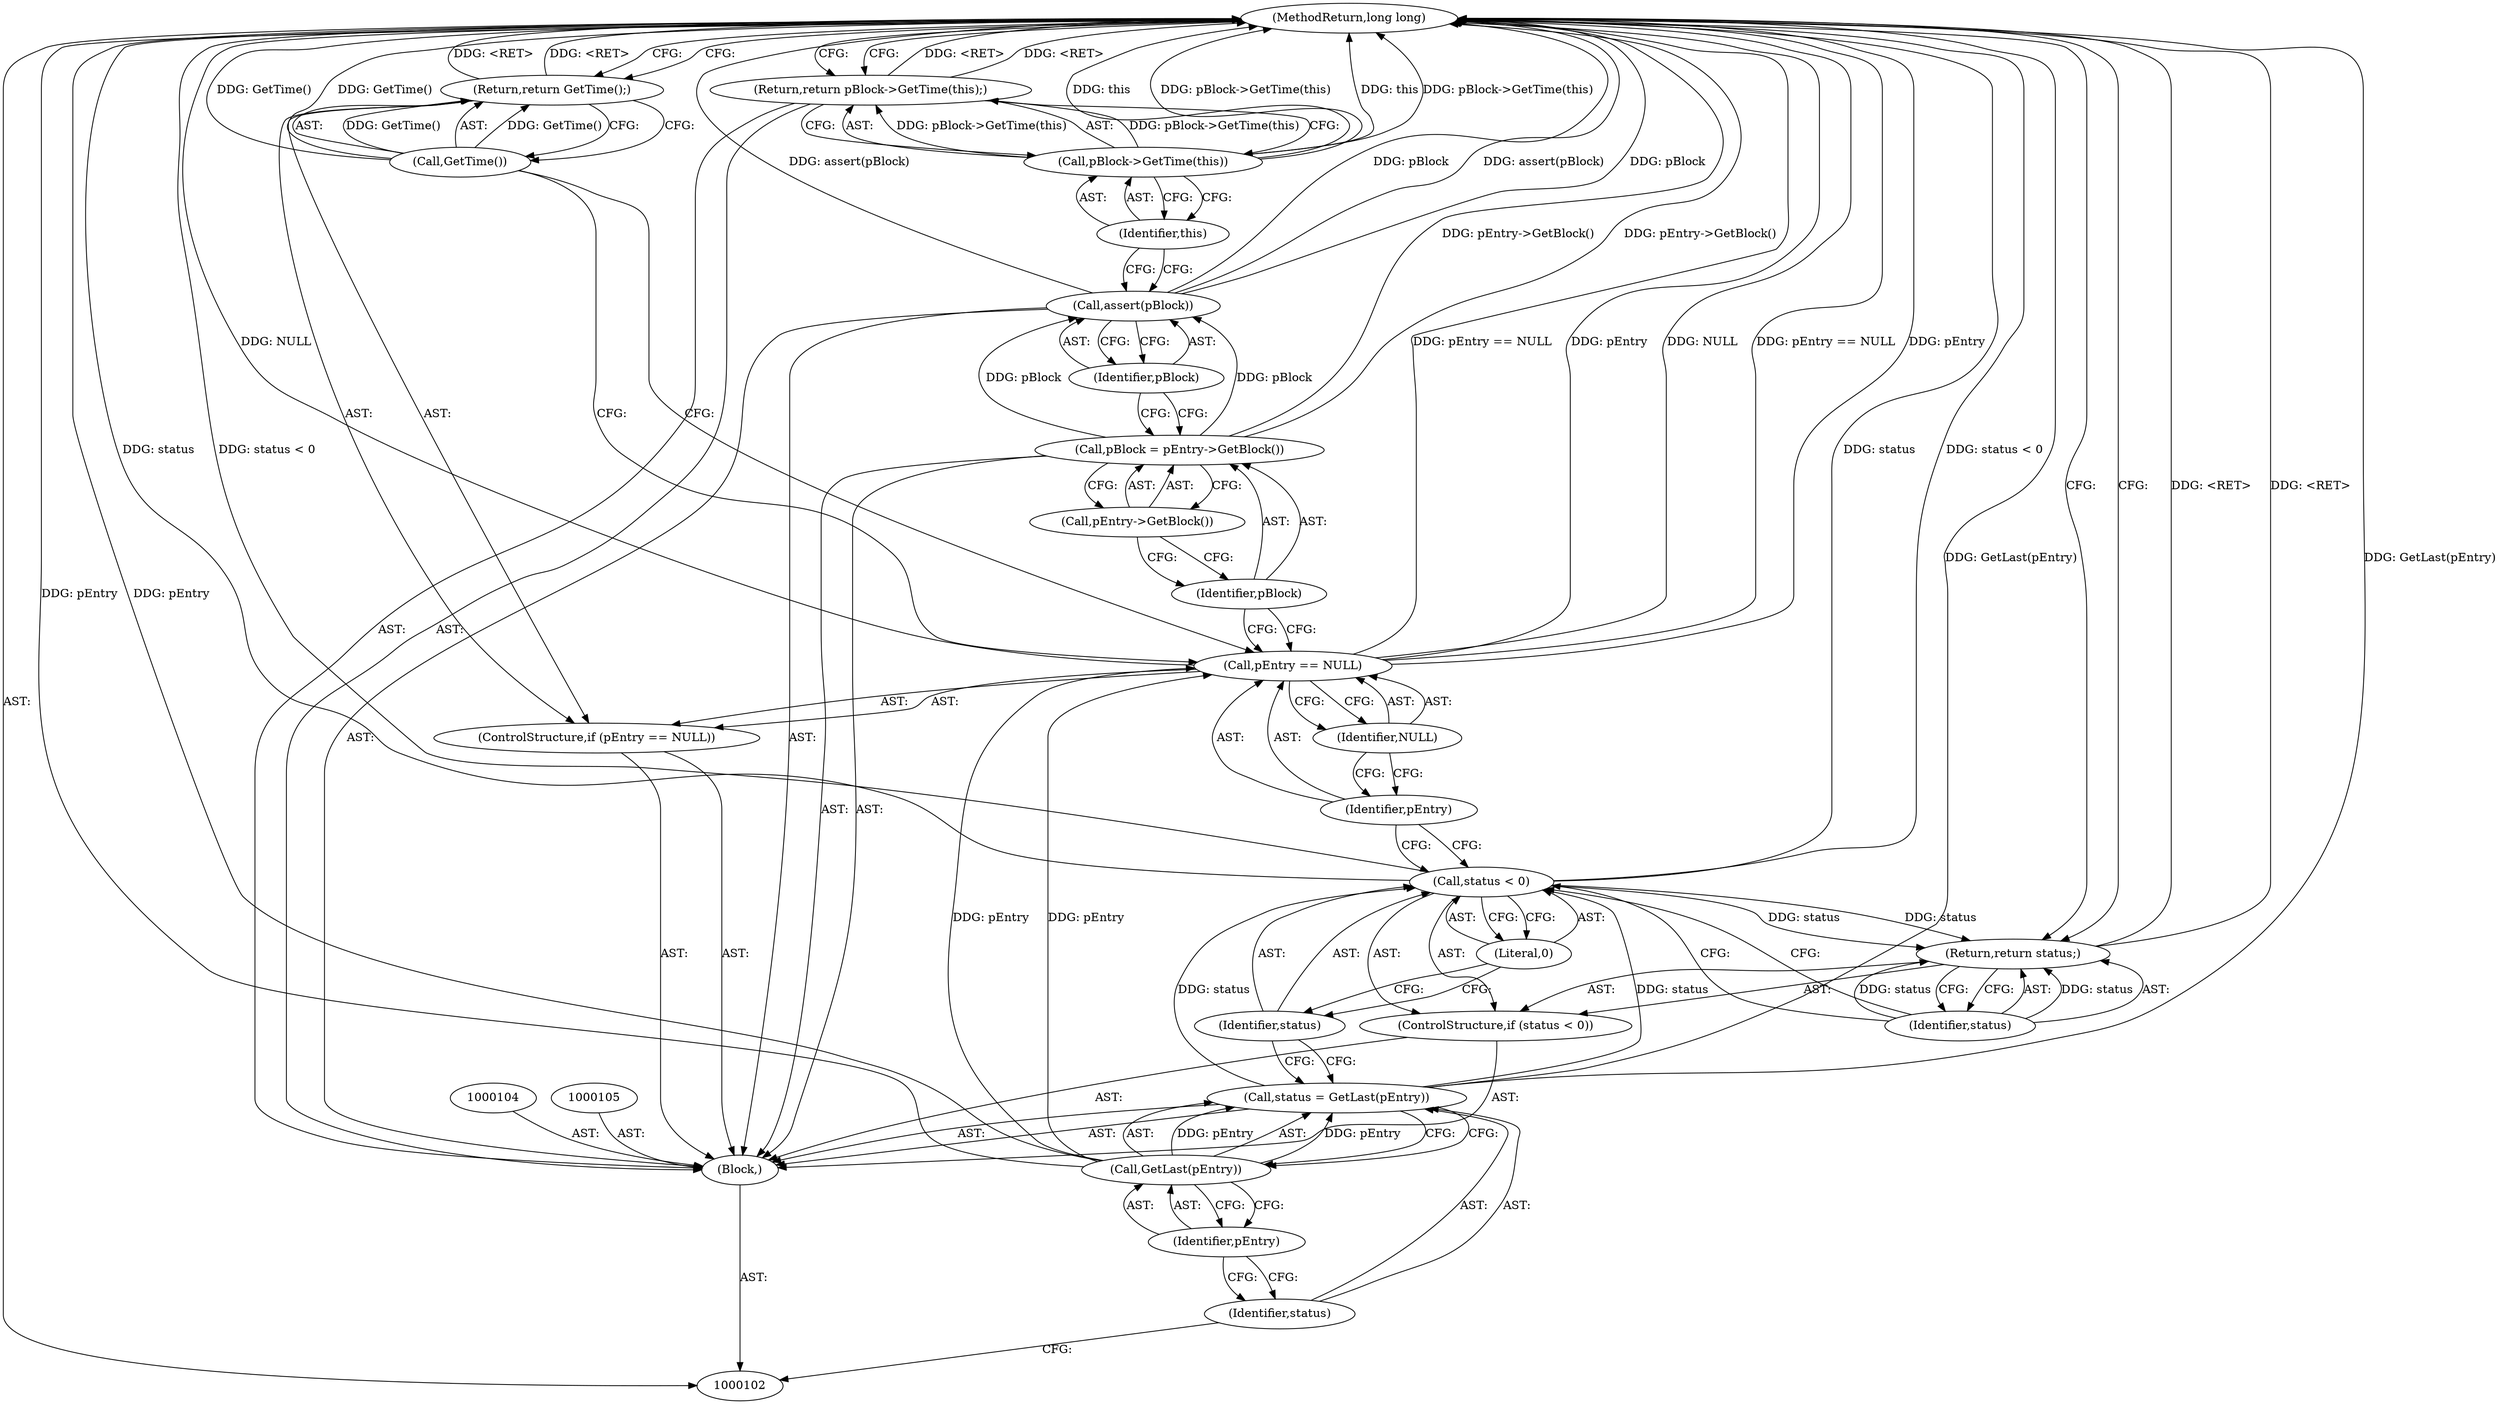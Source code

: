 digraph "1_Android_04839626ed859623901ebd3a5fd483982186b59d_103" {
"1000130" [label="(MethodReturn,long long)"];
"1000126" [label="(Identifier,pBlock)"];
"1000125" [label="(Call,assert(pBlock))"];
"1000128" [label="(Call,pBlock->GetTime(this))"];
"1000129" [label="(Identifier,this)"];
"1000127" [label="(Return,return pBlock->GetTime(this);)"];
"1000103" [label="(Block,)"];
"1000106" [label="(Call,status = GetLast(pEntry))"];
"1000107" [label="(Identifier,status)"];
"1000108" [label="(Call,GetLast(pEntry))"];
"1000109" [label="(Identifier,pEntry)"];
"1000113" [label="(Literal,0)"];
"1000110" [label="(ControlStructure,if (status < 0))"];
"1000111" [label="(Call,status < 0)"];
"1000112" [label="(Identifier,status)"];
"1000115" [label="(Identifier,status)"];
"1000114" [label="(Return,return status;)"];
"1000119" [label="(Identifier,NULL)"];
"1000116" [label="(ControlStructure,if (pEntry == NULL))"];
"1000117" [label="(Call,pEntry == NULL)"];
"1000118" [label="(Identifier,pEntry)"];
"1000121" [label="(Call,GetTime())"];
"1000120" [label="(Return,return GetTime();)"];
"1000122" [label="(Call,pBlock = pEntry->GetBlock())"];
"1000123" [label="(Identifier,pBlock)"];
"1000124" [label="(Call,pEntry->GetBlock())"];
"1000130" -> "1000102"  [label="AST: "];
"1000130" -> "1000114"  [label="CFG: "];
"1000130" -> "1000120"  [label="CFG: "];
"1000130" -> "1000127"  [label="CFG: "];
"1000127" -> "1000130"  [label="DDG: <RET>"];
"1000120" -> "1000130"  [label="DDG: <RET>"];
"1000117" -> "1000130"  [label="DDG: pEntry == NULL"];
"1000117" -> "1000130"  [label="DDG: pEntry"];
"1000117" -> "1000130"  [label="DDG: NULL"];
"1000125" -> "1000130"  [label="DDG: pBlock"];
"1000125" -> "1000130"  [label="DDG: assert(pBlock)"];
"1000106" -> "1000130"  [label="DDG: GetLast(pEntry)"];
"1000128" -> "1000130"  [label="DDG: this"];
"1000128" -> "1000130"  [label="DDG: pBlock->GetTime(this)"];
"1000121" -> "1000130"  [label="DDG: GetTime()"];
"1000111" -> "1000130"  [label="DDG: status"];
"1000111" -> "1000130"  [label="DDG: status < 0"];
"1000122" -> "1000130"  [label="DDG: pEntry->GetBlock()"];
"1000108" -> "1000130"  [label="DDG: pEntry"];
"1000114" -> "1000130"  [label="DDG: <RET>"];
"1000126" -> "1000125"  [label="AST: "];
"1000126" -> "1000122"  [label="CFG: "];
"1000125" -> "1000126"  [label="CFG: "];
"1000125" -> "1000103"  [label="AST: "];
"1000125" -> "1000126"  [label="CFG: "];
"1000126" -> "1000125"  [label="AST: "];
"1000129" -> "1000125"  [label="CFG: "];
"1000125" -> "1000130"  [label="DDG: pBlock"];
"1000125" -> "1000130"  [label="DDG: assert(pBlock)"];
"1000122" -> "1000125"  [label="DDG: pBlock"];
"1000128" -> "1000127"  [label="AST: "];
"1000128" -> "1000129"  [label="CFG: "];
"1000129" -> "1000128"  [label="AST: "];
"1000127" -> "1000128"  [label="CFG: "];
"1000128" -> "1000130"  [label="DDG: this"];
"1000128" -> "1000130"  [label="DDG: pBlock->GetTime(this)"];
"1000128" -> "1000127"  [label="DDG: pBlock->GetTime(this)"];
"1000129" -> "1000128"  [label="AST: "];
"1000129" -> "1000125"  [label="CFG: "];
"1000128" -> "1000129"  [label="CFG: "];
"1000127" -> "1000103"  [label="AST: "];
"1000127" -> "1000128"  [label="CFG: "];
"1000128" -> "1000127"  [label="AST: "];
"1000130" -> "1000127"  [label="CFG: "];
"1000127" -> "1000130"  [label="DDG: <RET>"];
"1000128" -> "1000127"  [label="DDG: pBlock->GetTime(this)"];
"1000103" -> "1000102"  [label="AST: "];
"1000104" -> "1000103"  [label="AST: "];
"1000105" -> "1000103"  [label="AST: "];
"1000106" -> "1000103"  [label="AST: "];
"1000110" -> "1000103"  [label="AST: "];
"1000116" -> "1000103"  [label="AST: "];
"1000122" -> "1000103"  [label="AST: "];
"1000125" -> "1000103"  [label="AST: "];
"1000127" -> "1000103"  [label="AST: "];
"1000106" -> "1000103"  [label="AST: "];
"1000106" -> "1000108"  [label="CFG: "];
"1000107" -> "1000106"  [label="AST: "];
"1000108" -> "1000106"  [label="AST: "];
"1000112" -> "1000106"  [label="CFG: "];
"1000106" -> "1000130"  [label="DDG: GetLast(pEntry)"];
"1000108" -> "1000106"  [label="DDG: pEntry"];
"1000106" -> "1000111"  [label="DDG: status"];
"1000107" -> "1000106"  [label="AST: "];
"1000107" -> "1000102"  [label="CFG: "];
"1000109" -> "1000107"  [label="CFG: "];
"1000108" -> "1000106"  [label="AST: "];
"1000108" -> "1000109"  [label="CFG: "];
"1000109" -> "1000108"  [label="AST: "];
"1000106" -> "1000108"  [label="CFG: "];
"1000108" -> "1000130"  [label="DDG: pEntry"];
"1000108" -> "1000106"  [label="DDG: pEntry"];
"1000108" -> "1000117"  [label="DDG: pEntry"];
"1000109" -> "1000108"  [label="AST: "];
"1000109" -> "1000107"  [label="CFG: "];
"1000108" -> "1000109"  [label="CFG: "];
"1000113" -> "1000111"  [label="AST: "];
"1000113" -> "1000112"  [label="CFG: "];
"1000111" -> "1000113"  [label="CFG: "];
"1000110" -> "1000103"  [label="AST: "];
"1000111" -> "1000110"  [label="AST: "];
"1000114" -> "1000110"  [label="AST: "];
"1000111" -> "1000110"  [label="AST: "];
"1000111" -> "1000113"  [label="CFG: "];
"1000112" -> "1000111"  [label="AST: "];
"1000113" -> "1000111"  [label="AST: "];
"1000115" -> "1000111"  [label="CFG: "];
"1000118" -> "1000111"  [label="CFG: "];
"1000111" -> "1000130"  [label="DDG: status"];
"1000111" -> "1000130"  [label="DDG: status < 0"];
"1000106" -> "1000111"  [label="DDG: status"];
"1000111" -> "1000114"  [label="DDG: status"];
"1000112" -> "1000111"  [label="AST: "];
"1000112" -> "1000106"  [label="CFG: "];
"1000113" -> "1000112"  [label="CFG: "];
"1000115" -> "1000114"  [label="AST: "];
"1000115" -> "1000111"  [label="CFG: "];
"1000114" -> "1000115"  [label="CFG: "];
"1000115" -> "1000114"  [label="DDG: status"];
"1000114" -> "1000110"  [label="AST: "];
"1000114" -> "1000115"  [label="CFG: "];
"1000115" -> "1000114"  [label="AST: "];
"1000130" -> "1000114"  [label="CFG: "];
"1000114" -> "1000130"  [label="DDG: <RET>"];
"1000115" -> "1000114"  [label="DDG: status"];
"1000111" -> "1000114"  [label="DDG: status"];
"1000119" -> "1000117"  [label="AST: "];
"1000119" -> "1000118"  [label="CFG: "];
"1000117" -> "1000119"  [label="CFG: "];
"1000116" -> "1000103"  [label="AST: "];
"1000117" -> "1000116"  [label="AST: "];
"1000120" -> "1000116"  [label="AST: "];
"1000117" -> "1000116"  [label="AST: "];
"1000117" -> "1000119"  [label="CFG: "];
"1000118" -> "1000117"  [label="AST: "];
"1000119" -> "1000117"  [label="AST: "];
"1000121" -> "1000117"  [label="CFG: "];
"1000123" -> "1000117"  [label="CFG: "];
"1000117" -> "1000130"  [label="DDG: pEntry == NULL"];
"1000117" -> "1000130"  [label="DDG: pEntry"];
"1000117" -> "1000130"  [label="DDG: NULL"];
"1000108" -> "1000117"  [label="DDG: pEntry"];
"1000118" -> "1000117"  [label="AST: "];
"1000118" -> "1000111"  [label="CFG: "];
"1000119" -> "1000118"  [label="CFG: "];
"1000121" -> "1000120"  [label="AST: "];
"1000121" -> "1000117"  [label="CFG: "];
"1000120" -> "1000121"  [label="CFG: "];
"1000121" -> "1000130"  [label="DDG: GetTime()"];
"1000121" -> "1000120"  [label="DDG: GetTime()"];
"1000120" -> "1000116"  [label="AST: "];
"1000120" -> "1000121"  [label="CFG: "];
"1000121" -> "1000120"  [label="AST: "];
"1000130" -> "1000120"  [label="CFG: "];
"1000120" -> "1000130"  [label="DDG: <RET>"];
"1000121" -> "1000120"  [label="DDG: GetTime()"];
"1000122" -> "1000103"  [label="AST: "];
"1000122" -> "1000124"  [label="CFG: "];
"1000123" -> "1000122"  [label="AST: "];
"1000124" -> "1000122"  [label="AST: "];
"1000126" -> "1000122"  [label="CFG: "];
"1000122" -> "1000130"  [label="DDG: pEntry->GetBlock()"];
"1000122" -> "1000125"  [label="DDG: pBlock"];
"1000123" -> "1000122"  [label="AST: "];
"1000123" -> "1000117"  [label="CFG: "];
"1000124" -> "1000123"  [label="CFG: "];
"1000124" -> "1000122"  [label="AST: "];
"1000124" -> "1000123"  [label="CFG: "];
"1000122" -> "1000124"  [label="CFG: "];
}
